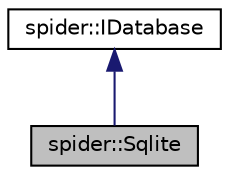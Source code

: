 digraph "spider::Sqlite"
{
  edge [fontname="Helvetica",fontsize="10",labelfontname="Helvetica",labelfontsize="10"];
  node [fontname="Helvetica",fontsize="10",shape=record];
  Node2 [label="spider::Sqlite",height=0.2,width=0.4,color="black", fillcolor="grey75", style="filled", fontcolor="black"];
  Node3 -> Node2 [dir="back",color="midnightblue",fontsize="10",style="solid",fontname="Helvetica"];
  Node3 [label="spider::IDatabase",height=0.2,width=0.4,color="black", fillcolor="white", style="filled",URL="$classspider_1_1_i_database.html"];
}
